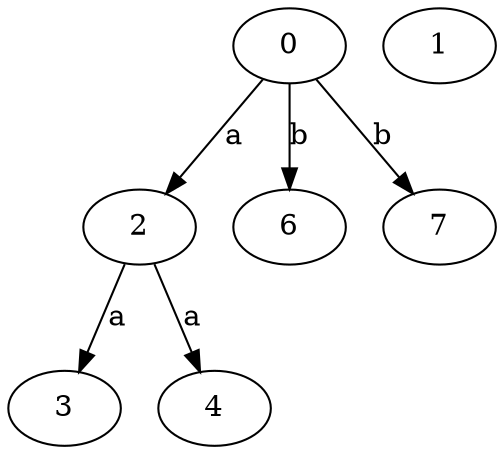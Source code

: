 strict digraph  {
0;
2;
3;
4;
1;
6;
7;
0 -> 2  [label=a];
0 -> 6  [label=b];
0 -> 7  [label=b];
2 -> 3  [label=a];
2 -> 4  [label=a];
}

